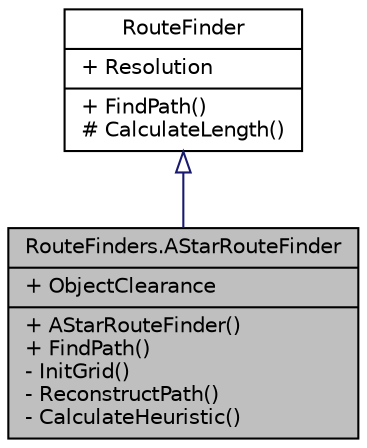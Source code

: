 digraph G
{
  edge [fontname="Helvetica",fontsize="10",labelfontname="Helvetica",labelfontsize="10"];
  node [fontname="Helvetica",fontsize="10",shape=record];
  Node1 [label="{RouteFinders.AStarRouteFinder\n|+ ObjectClearance\l|+ AStarRouteFinder()\l+ FindPath()\l- InitGrid()\l- ReconstructPath()\l- CalculateHeuristic()\l}",height=0.2,width=0.4,color="black", fillcolor="grey75", style="filled" fontcolor="black"];
  Node2 -> Node1 [dir="back",color="midnightblue",fontsize="10",style="solid",arrowtail="onormal",fontname="Helvetica"];
  Node2 [label="{RouteFinder\n|+ Resolution\l|+ FindPath()\l# CalculateLength()\l}",height=0.2,width=0.4,color="black", fillcolor="white", style="filled",URL="$class_robot_football_core_1_1_interfaces_1_1_route_finder.html"];
}
